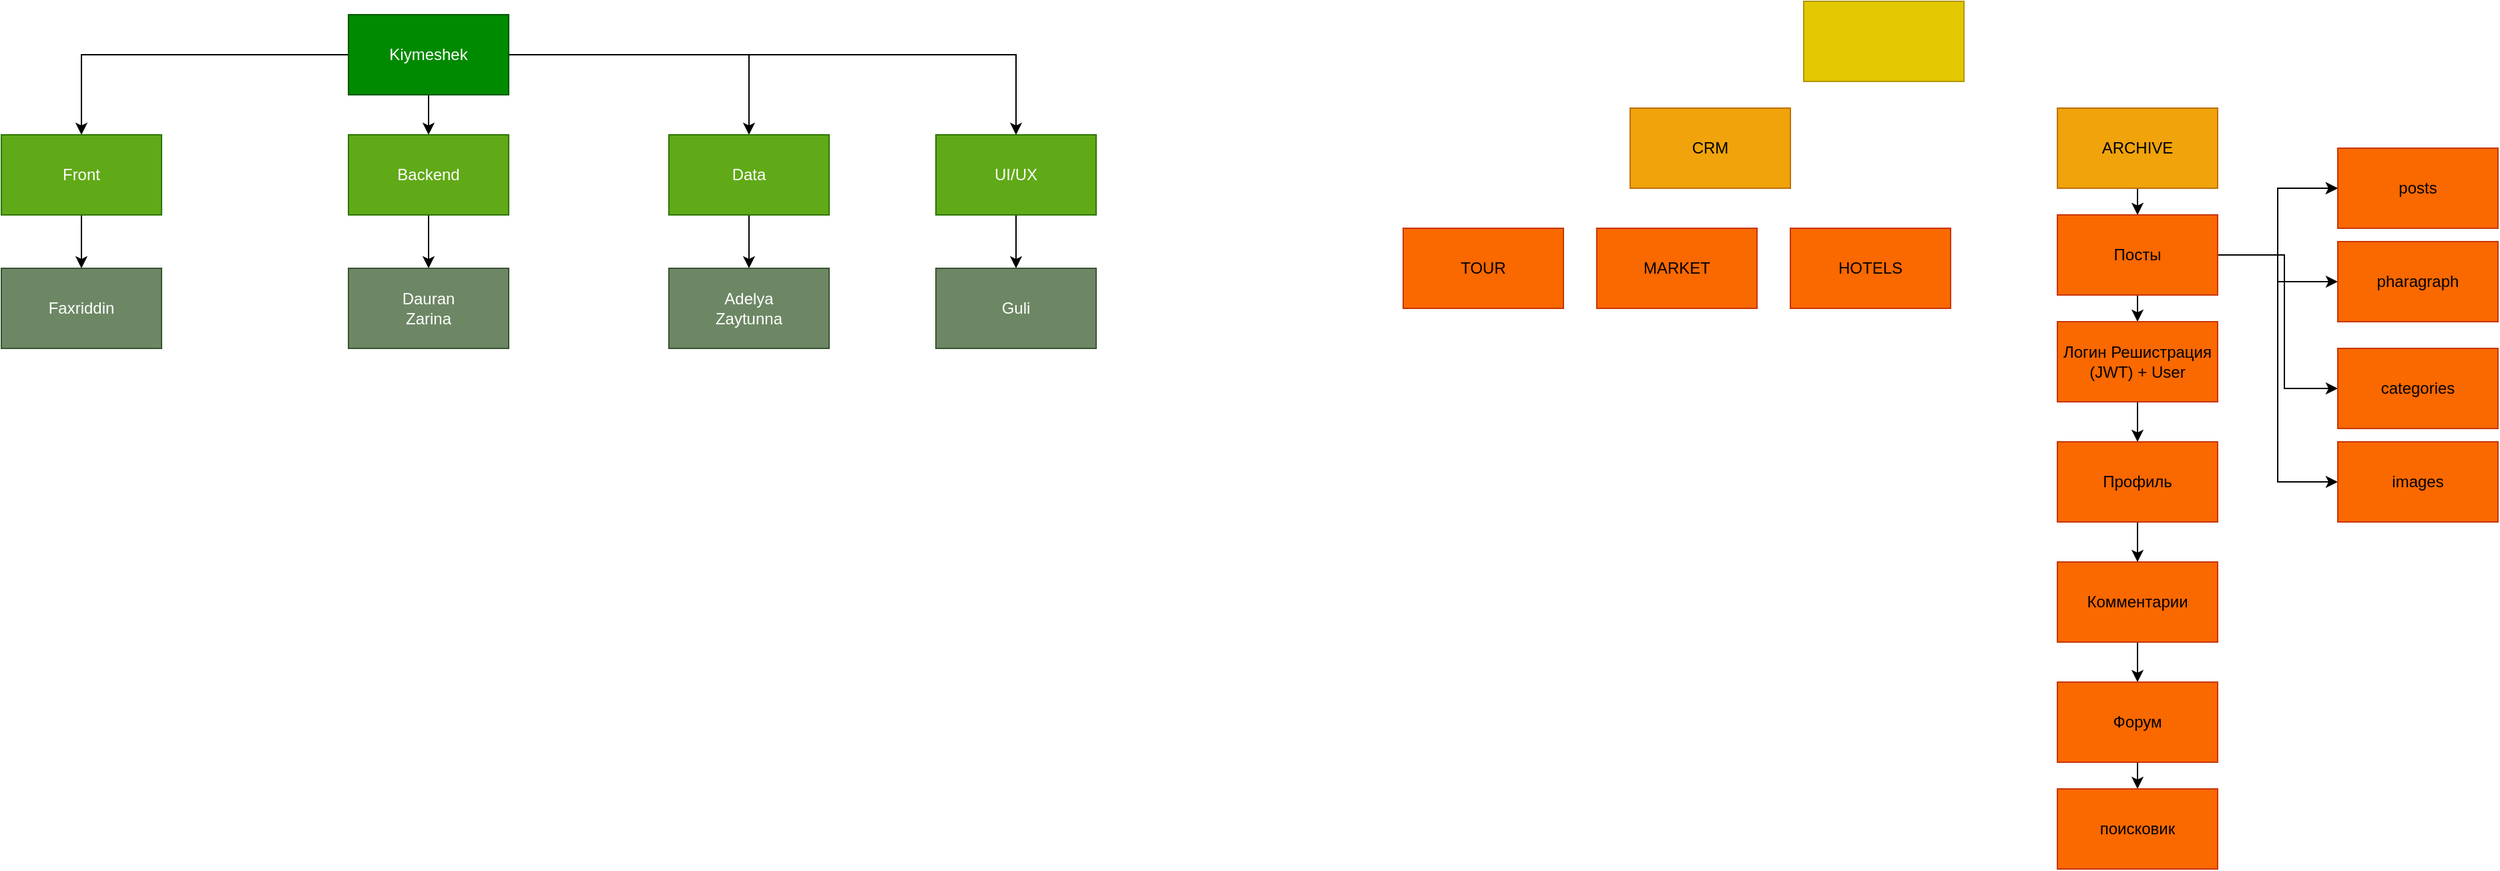 <mxfile version="21.2.3" type="github">
  <diagram name="Page-1" id="_8jgKgyxNvDJemFko0Fo">
    <mxGraphModel dx="990" dy="519" grid="1" gridSize="10" guides="1" tooltips="1" connect="1" arrows="1" fold="1" page="1" pageScale="1" pageWidth="850" pageHeight="1100" math="0" shadow="0">
      <root>
        <mxCell id="0" />
        <mxCell id="1" parent="0" />
        <mxCell id="_BDILKlF3ghnNM7qem3Y-3" style="edgeStyle=orthogonalEdgeStyle;rounded=0;orthogonalLoop=1;jettySize=auto;html=1;entryX=0.5;entryY=0;entryDx=0;entryDy=0;" parent="1" source="_BDILKlF3ghnNM7qem3Y-1" target="_BDILKlF3ghnNM7qem3Y-2" edge="1">
          <mxGeometry relative="1" as="geometry" />
        </mxCell>
        <mxCell id="_BDILKlF3ghnNM7qem3Y-5" style="edgeStyle=orthogonalEdgeStyle;rounded=0;orthogonalLoop=1;jettySize=auto;html=1;exitX=0.5;exitY=1;exitDx=0;exitDy=0;entryX=0.5;entryY=0;entryDx=0;entryDy=0;" parent="1" source="_BDILKlF3ghnNM7qem3Y-1" target="_BDILKlF3ghnNM7qem3Y-4" edge="1">
          <mxGeometry relative="1" as="geometry" />
        </mxCell>
        <mxCell id="_BDILKlF3ghnNM7qem3Y-7" style="edgeStyle=orthogonalEdgeStyle;rounded=0;orthogonalLoop=1;jettySize=auto;html=1;exitX=1;exitY=0.5;exitDx=0;exitDy=0;entryX=0.5;entryY=0;entryDx=0;entryDy=0;" parent="1" source="_BDILKlF3ghnNM7qem3Y-1" target="_BDILKlF3ghnNM7qem3Y-6" edge="1">
          <mxGeometry relative="1" as="geometry" />
        </mxCell>
        <mxCell id="_BDILKlF3ghnNM7qem3Y-9" style="edgeStyle=orthogonalEdgeStyle;rounded=0;orthogonalLoop=1;jettySize=auto;html=1;entryX=0.5;entryY=0;entryDx=0;entryDy=0;" parent="1" source="_BDILKlF3ghnNM7qem3Y-1" target="_BDILKlF3ghnNM7qem3Y-8" edge="1">
          <mxGeometry relative="1" as="geometry" />
        </mxCell>
        <mxCell id="_BDILKlF3ghnNM7qem3Y-1" value="Kiymeshek" style="rounded=0;whiteSpace=wrap;html=1;fillColor=#008a00;fontColor=#ffffff;strokeColor=#005700;" parent="1" vertex="1">
          <mxGeometry x="340" y="50" width="120" height="60" as="geometry" />
        </mxCell>
        <mxCell id="_BDILKlF3ghnNM7qem3Y-11" style="edgeStyle=orthogonalEdgeStyle;rounded=0;orthogonalLoop=1;jettySize=auto;html=1;exitX=0.5;exitY=1;exitDx=0;exitDy=0;entryX=0.5;entryY=0;entryDx=0;entryDy=0;" parent="1" source="_BDILKlF3ghnNM7qem3Y-2" target="_BDILKlF3ghnNM7qem3Y-10" edge="1">
          <mxGeometry relative="1" as="geometry" />
        </mxCell>
        <mxCell id="_BDILKlF3ghnNM7qem3Y-2" value="Front" style="rounded=0;whiteSpace=wrap;html=1;fillColor=#60a917;fontColor=#ffffff;strokeColor=#2D7600;" parent="1" vertex="1">
          <mxGeometry x="80" y="140" width="120" height="60" as="geometry" />
        </mxCell>
        <mxCell id="_BDILKlF3ghnNM7qem3Y-13" style="edgeStyle=orthogonalEdgeStyle;rounded=0;orthogonalLoop=1;jettySize=auto;html=1;exitX=0.5;exitY=1;exitDx=0;exitDy=0;entryX=0.5;entryY=0;entryDx=0;entryDy=0;" parent="1" source="_BDILKlF3ghnNM7qem3Y-4" target="_BDILKlF3ghnNM7qem3Y-12" edge="1">
          <mxGeometry relative="1" as="geometry" />
        </mxCell>
        <mxCell id="_BDILKlF3ghnNM7qem3Y-4" value="Backend" style="rounded=0;whiteSpace=wrap;html=1;fillColor=#60a917;fontColor=#ffffff;strokeColor=#2D7600;" parent="1" vertex="1">
          <mxGeometry x="340" y="140" width="120" height="60" as="geometry" />
        </mxCell>
        <mxCell id="_BDILKlF3ghnNM7qem3Y-15" style="edgeStyle=orthogonalEdgeStyle;rounded=0;orthogonalLoop=1;jettySize=auto;html=1;exitX=0.5;exitY=1;exitDx=0;exitDy=0;entryX=0.5;entryY=0;entryDx=0;entryDy=0;" parent="1" source="_BDILKlF3ghnNM7qem3Y-6" target="_BDILKlF3ghnNM7qem3Y-14" edge="1">
          <mxGeometry relative="1" as="geometry" />
        </mxCell>
        <mxCell id="_BDILKlF3ghnNM7qem3Y-6" value="Data" style="rounded=0;whiteSpace=wrap;html=1;fillColor=#60a917;fontColor=#ffffff;strokeColor=#2D7600;" parent="1" vertex="1">
          <mxGeometry x="580" y="140" width="120" height="60" as="geometry" />
        </mxCell>
        <mxCell id="_BDILKlF3ghnNM7qem3Y-18" style="edgeStyle=orthogonalEdgeStyle;rounded=0;orthogonalLoop=1;jettySize=auto;html=1;exitX=0.5;exitY=1;exitDx=0;exitDy=0;entryX=0.5;entryY=0;entryDx=0;entryDy=0;" parent="1" source="_BDILKlF3ghnNM7qem3Y-8" target="_BDILKlF3ghnNM7qem3Y-16" edge="1">
          <mxGeometry relative="1" as="geometry" />
        </mxCell>
        <mxCell id="_BDILKlF3ghnNM7qem3Y-8" value="UI/UX" style="rounded=0;whiteSpace=wrap;html=1;fillColor=#60a917;fontColor=#ffffff;strokeColor=#2D7600;" parent="1" vertex="1">
          <mxGeometry x="780" y="140" width="120" height="60" as="geometry" />
        </mxCell>
        <mxCell id="_BDILKlF3ghnNM7qem3Y-10" value="Faxriddin&lt;br&gt;" style="rounded=0;whiteSpace=wrap;html=1;fillColor=#6d8764;fontColor=#ffffff;strokeColor=#3A5431;" parent="1" vertex="1">
          <mxGeometry x="80" y="240" width="120" height="60" as="geometry" />
        </mxCell>
        <mxCell id="_BDILKlF3ghnNM7qem3Y-12" value="Dauran&lt;br&gt;Zarina" style="rounded=0;whiteSpace=wrap;html=1;fillColor=#6d8764;fontColor=#ffffff;strokeColor=#3A5431;" parent="1" vertex="1">
          <mxGeometry x="340" y="240" width="120" height="60" as="geometry" />
        </mxCell>
        <mxCell id="_BDILKlF3ghnNM7qem3Y-14" value="Adelya&lt;br&gt;Zaytunna" style="rounded=0;whiteSpace=wrap;html=1;fillColor=#6d8764;fontColor=#ffffff;strokeColor=#3A5431;" parent="1" vertex="1">
          <mxGeometry x="580" y="240" width="120" height="60" as="geometry" />
        </mxCell>
        <mxCell id="_BDILKlF3ghnNM7qem3Y-16" value="Guli" style="rounded=0;whiteSpace=wrap;html=1;fillColor=#6d8764;strokeColor=#3A5431;fontColor=#ffffff;" parent="1" vertex="1">
          <mxGeometry x="780" y="240" width="120" height="60" as="geometry" />
        </mxCell>
        <mxCell id="_BDILKlF3ghnNM7qem3Y-19" value="" style="rounded=0;whiteSpace=wrap;html=1;fillColor=#e3c800;fontColor=#000000;strokeColor=#B09500;" parent="1" vertex="1">
          <mxGeometry x="1430" y="40" width="120" height="60" as="geometry" />
        </mxCell>
        <mxCell id="Zndm5QwIXTV2y5WvRQ7I-4" style="edgeStyle=orthogonalEdgeStyle;rounded=0;orthogonalLoop=1;jettySize=auto;html=1;exitX=0.5;exitY=1;exitDx=0;exitDy=0;" parent="1" source="_BDILKlF3ghnNM7qem3Y-20" target="Zndm5QwIXTV2y5WvRQ7I-1" edge="1">
          <mxGeometry relative="1" as="geometry" />
        </mxCell>
        <mxCell id="_BDILKlF3ghnNM7qem3Y-20" value="ARCHIVE" style="rounded=0;whiteSpace=wrap;html=1;fillColor=#f0a30a;fontColor=#000000;strokeColor=#BD7000;" parent="1" vertex="1">
          <mxGeometry x="1620" y="120" width="120" height="60" as="geometry" />
        </mxCell>
        <mxCell id="_BDILKlF3ghnNM7qem3Y-21" value="CRM" style="rounded=0;whiteSpace=wrap;html=1;fillColor=#f0a30a;fontColor=#000000;strokeColor=#BD7000;" parent="1" vertex="1">
          <mxGeometry x="1300" y="120" width="120" height="60" as="geometry" />
        </mxCell>
        <mxCell id="_BDILKlF3ghnNM7qem3Y-22" value="TOUR" style="rounded=0;whiteSpace=wrap;html=1;fillColor=#fa6800;fontColor=#000000;strokeColor=#C73500;" parent="1" vertex="1">
          <mxGeometry x="1130" y="210" width="120" height="60" as="geometry" />
        </mxCell>
        <mxCell id="_BDILKlF3ghnNM7qem3Y-23" value="MARKET" style="rounded=0;whiteSpace=wrap;html=1;fillColor=#fa6800;fontColor=#000000;strokeColor=#C73500;" parent="1" vertex="1">
          <mxGeometry x="1275" y="210" width="120" height="60" as="geometry" />
        </mxCell>
        <mxCell id="_BDILKlF3ghnNM7qem3Y-24" value="HOTELS" style="rounded=0;whiteSpace=wrap;html=1;fillColor=#fa6800;fontColor=#000000;strokeColor=#C73500;" parent="1" vertex="1">
          <mxGeometry x="1420" y="210" width="120" height="60" as="geometry" />
        </mxCell>
        <mxCell id="Zndm5QwIXTV2y5WvRQ7I-9" style="edgeStyle=orthogonalEdgeStyle;rounded=0;orthogonalLoop=1;jettySize=auto;html=1;exitX=0.5;exitY=1;exitDx=0;exitDy=0;entryX=0.5;entryY=0;entryDx=0;entryDy=0;" parent="1" source="Zndm5QwIXTV2y5WvRQ7I-1" target="Zndm5QwIXTV2y5WvRQ7I-2" edge="1">
          <mxGeometry relative="1" as="geometry" />
        </mxCell>
        <mxCell id="Z2NuQ2t1IbzN9ony8bof-2" value="" style="edgeStyle=orthogonalEdgeStyle;rounded=0;orthogonalLoop=1;jettySize=auto;html=1;" edge="1" parent="1" source="Zndm5QwIXTV2y5WvRQ7I-1" target="Z2NuQ2t1IbzN9ony8bof-1">
          <mxGeometry relative="1" as="geometry" />
        </mxCell>
        <mxCell id="Z2NuQ2t1IbzN9ony8bof-4" value="" style="edgeStyle=orthogonalEdgeStyle;rounded=0;orthogonalLoop=1;jettySize=auto;html=1;" edge="1" parent="1" source="Zndm5QwIXTV2y5WvRQ7I-1" target="Z2NuQ2t1IbzN9ony8bof-1">
          <mxGeometry relative="1" as="geometry" />
        </mxCell>
        <mxCell id="Z2NuQ2t1IbzN9ony8bof-9" value="" style="edgeStyle=orthogonalEdgeStyle;rounded=0;orthogonalLoop=1;jettySize=auto;html=1;" edge="1" parent="1" source="Zndm5QwIXTV2y5WvRQ7I-1" target="Z2NuQ2t1IbzN9ony8bof-8">
          <mxGeometry relative="1" as="geometry">
            <Array as="points">
              <mxPoint x="1790" y="230" />
              <mxPoint x="1790" y="330" />
            </Array>
          </mxGeometry>
        </mxCell>
        <mxCell id="Z2NuQ2t1IbzN9ony8bof-18" style="edgeStyle=orthogonalEdgeStyle;rounded=0;orthogonalLoop=1;jettySize=auto;html=1;entryX=0;entryY=0.5;entryDx=0;entryDy=0;" edge="1" parent="1" source="Zndm5QwIXTV2y5WvRQ7I-1" target="Z2NuQ2t1IbzN9ony8bof-16">
          <mxGeometry relative="1" as="geometry" />
        </mxCell>
        <mxCell id="Z2NuQ2t1IbzN9ony8bof-24" value="" style="edgeStyle=orthogonalEdgeStyle;rounded=0;orthogonalLoop=1;jettySize=auto;html=1;" edge="1" parent="1" source="Zndm5QwIXTV2y5WvRQ7I-1" target="Z2NuQ2t1IbzN9ony8bof-23">
          <mxGeometry relative="1" as="geometry" />
        </mxCell>
        <mxCell id="Zndm5QwIXTV2y5WvRQ7I-1" value="Посты" style="rounded=0;whiteSpace=wrap;html=1;fillColor=#fa6800;fontColor=#000000;strokeColor=#C73500;" parent="1" vertex="1">
          <mxGeometry x="1620" y="200" width="120" height="60" as="geometry" />
        </mxCell>
        <mxCell id="Zndm5QwIXTV2y5WvRQ7I-10" style="edgeStyle=orthogonalEdgeStyle;rounded=0;orthogonalLoop=1;jettySize=auto;html=1;exitX=0.5;exitY=1;exitDx=0;exitDy=0;entryX=0.5;entryY=0;entryDx=0;entryDy=0;" parent="1" source="Zndm5QwIXTV2y5WvRQ7I-2" target="Zndm5QwIXTV2y5WvRQ7I-8" edge="1">
          <mxGeometry relative="1" as="geometry" />
        </mxCell>
        <mxCell id="Zndm5QwIXTV2y5WvRQ7I-2" value="Логин Решистрация (JWT) + User" style="rounded=0;whiteSpace=wrap;html=1;fillColor=#fa6800;fontColor=#000000;strokeColor=#C73500;" parent="1" vertex="1">
          <mxGeometry x="1620" y="280" width="120" height="60" as="geometry" />
        </mxCell>
        <mxCell id="Zndm5QwIXTV2y5WvRQ7I-12" style="edgeStyle=orthogonalEdgeStyle;rounded=0;orthogonalLoop=1;jettySize=auto;html=1;exitX=0.5;exitY=1;exitDx=0;exitDy=0;entryX=0.5;entryY=0;entryDx=0;entryDy=0;" parent="1" source="Zndm5QwIXTV2y5WvRQ7I-3" target="Zndm5QwIXTV2y5WvRQ7I-7" edge="1">
          <mxGeometry relative="1" as="geometry" />
        </mxCell>
        <mxCell id="Zndm5QwIXTV2y5WvRQ7I-3" value="Комментарии" style="rounded=0;whiteSpace=wrap;html=1;fillColor=#fa6800;fontColor=#000000;strokeColor=#C73500;" parent="1" vertex="1">
          <mxGeometry x="1620" y="460" width="120" height="60" as="geometry" />
        </mxCell>
        <mxCell id="Zndm5QwIXTV2y5WvRQ7I-14" style="edgeStyle=orthogonalEdgeStyle;rounded=0;orthogonalLoop=1;jettySize=auto;html=1;exitX=0.5;exitY=1;exitDx=0;exitDy=0;entryX=0.5;entryY=0;entryDx=0;entryDy=0;" parent="1" source="Zndm5QwIXTV2y5WvRQ7I-7" target="Zndm5QwIXTV2y5WvRQ7I-13" edge="1">
          <mxGeometry relative="1" as="geometry" />
        </mxCell>
        <mxCell id="Zndm5QwIXTV2y5WvRQ7I-7" value="Форум" style="rounded=0;whiteSpace=wrap;html=1;fillColor=#fa6800;fontColor=#000000;strokeColor=#C73500;" parent="1" vertex="1">
          <mxGeometry x="1620" y="550" width="120" height="60" as="geometry" />
        </mxCell>
        <mxCell id="Zndm5QwIXTV2y5WvRQ7I-11" style="edgeStyle=orthogonalEdgeStyle;rounded=0;orthogonalLoop=1;jettySize=auto;html=1;exitX=0.5;exitY=1;exitDx=0;exitDy=0;entryX=0.5;entryY=0;entryDx=0;entryDy=0;" parent="1" source="Zndm5QwIXTV2y5WvRQ7I-8" target="Zndm5QwIXTV2y5WvRQ7I-3" edge="1">
          <mxGeometry relative="1" as="geometry" />
        </mxCell>
        <mxCell id="Zndm5QwIXTV2y5WvRQ7I-8" value="Профиль" style="rounded=0;whiteSpace=wrap;html=1;fillColor=#fa6800;fontColor=#000000;strokeColor=#C73500;" parent="1" vertex="1">
          <mxGeometry x="1620" y="370" width="120" height="60" as="geometry" />
        </mxCell>
        <mxCell id="Zndm5QwIXTV2y5WvRQ7I-13" value="поисковик" style="rounded=0;whiteSpace=wrap;html=1;fillColor=#fa6800;fontColor=#000000;strokeColor=#C73500;" parent="1" vertex="1">
          <mxGeometry x="1620" y="630" width="120" height="60" as="geometry" />
        </mxCell>
        <mxCell id="Z2NuQ2t1IbzN9ony8bof-1" value="posts" style="rounded=0;whiteSpace=wrap;html=1;fillColor=#fa6800;fontColor=#000000;strokeColor=#C73500;" vertex="1" parent="1">
          <mxGeometry x="1830" y="150" width="120" height="60" as="geometry" />
        </mxCell>
        <mxCell id="Z2NuQ2t1IbzN9ony8bof-8" value="categories" style="rounded=0;whiteSpace=wrap;html=1;fillColor=#fa6800;fontColor=#000000;strokeColor=#C73500;" vertex="1" parent="1">
          <mxGeometry x="1830" y="300" width="120" height="60" as="geometry" />
        </mxCell>
        <mxCell id="Z2NuQ2t1IbzN9ony8bof-16" value="images" style="rounded=0;whiteSpace=wrap;html=1;fillColor=#fa6800;fontColor=#000000;strokeColor=#C73500;" vertex="1" parent="1">
          <mxGeometry x="1830" y="370" width="120" height="60" as="geometry" />
        </mxCell>
        <mxCell id="Z2NuQ2t1IbzN9ony8bof-23" value="pharagraph" style="rounded=0;whiteSpace=wrap;html=1;fillColor=#fa6800;fontColor=#000000;strokeColor=#C73500;" vertex="1" parent="1">
          <mxGeometry x="1830" y="220" width="120" height="60" as="geometry" />
        </mxCell>
      </root>
    </mxGraphModel>
  </diagram>
</mxfile>
